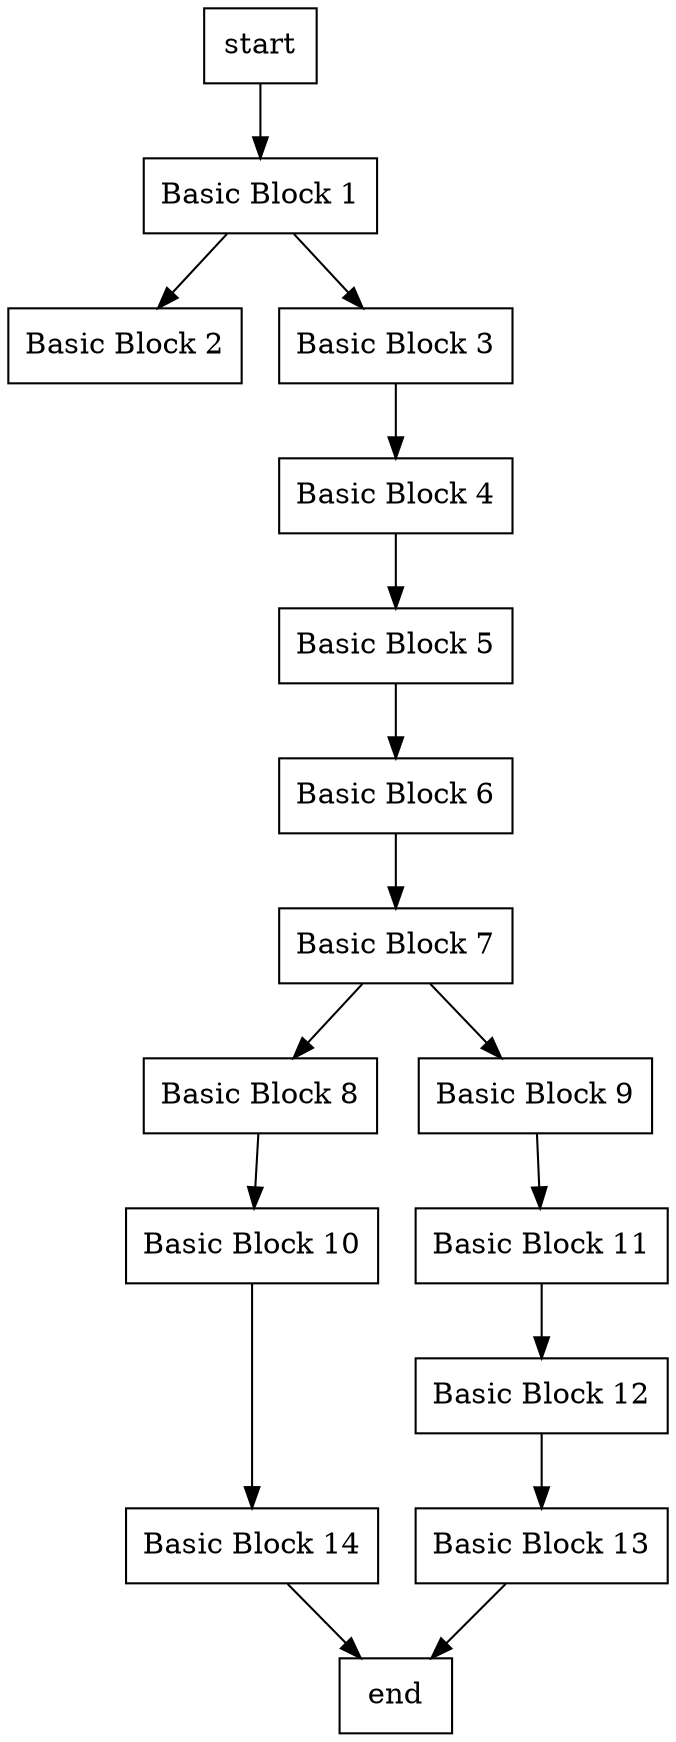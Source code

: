 digraph CFG {
    rankdir=TB;
    node [shape=box];

    // Define nodes representing basic blocks
    start [label="start"];
    block_1 [label="Basic Block 1"];
    block_2 [label="Basic Block 2"];
    block_3 [label="Basic Block 3"];
    block_4 [label="Basic Block 4"];
    block_5 [label="Basic Block 5"];
    block_6 [label="Basic Block 6"];
    block_7 [label="Basic Block 7"];
    block_8 [label="Basic Block 8"];
    block_9 [label="Basic Block 9"];
    block_10 [label="Basic Block 10"];
    block_11 [label="Basic Block 11"];
    block_12 [label="Basic Block 12"];
    block_13 [label="Basic Block 13"];
    block_14 [label="Basic Block 14"];
    end [label="end"];

    // Define edges representing control flow
    start -> block_1;
    block_1 -> block_2;
    block_1 -> block_3;
    block_3 -> block_4;
    block_4 -> block_5;
    block_5 -> block_6;
    block_6 -> block_7;
    block_7 -> block_8;
    block_7 -> block_9;
    block_8 -> block_10;
    block_9 -> block_11;
    block_11 -> block_12;
    block_12 -> block_13;
    block_10 -> block_14;
    block_14 -> end;
    block_13 -> end;
}